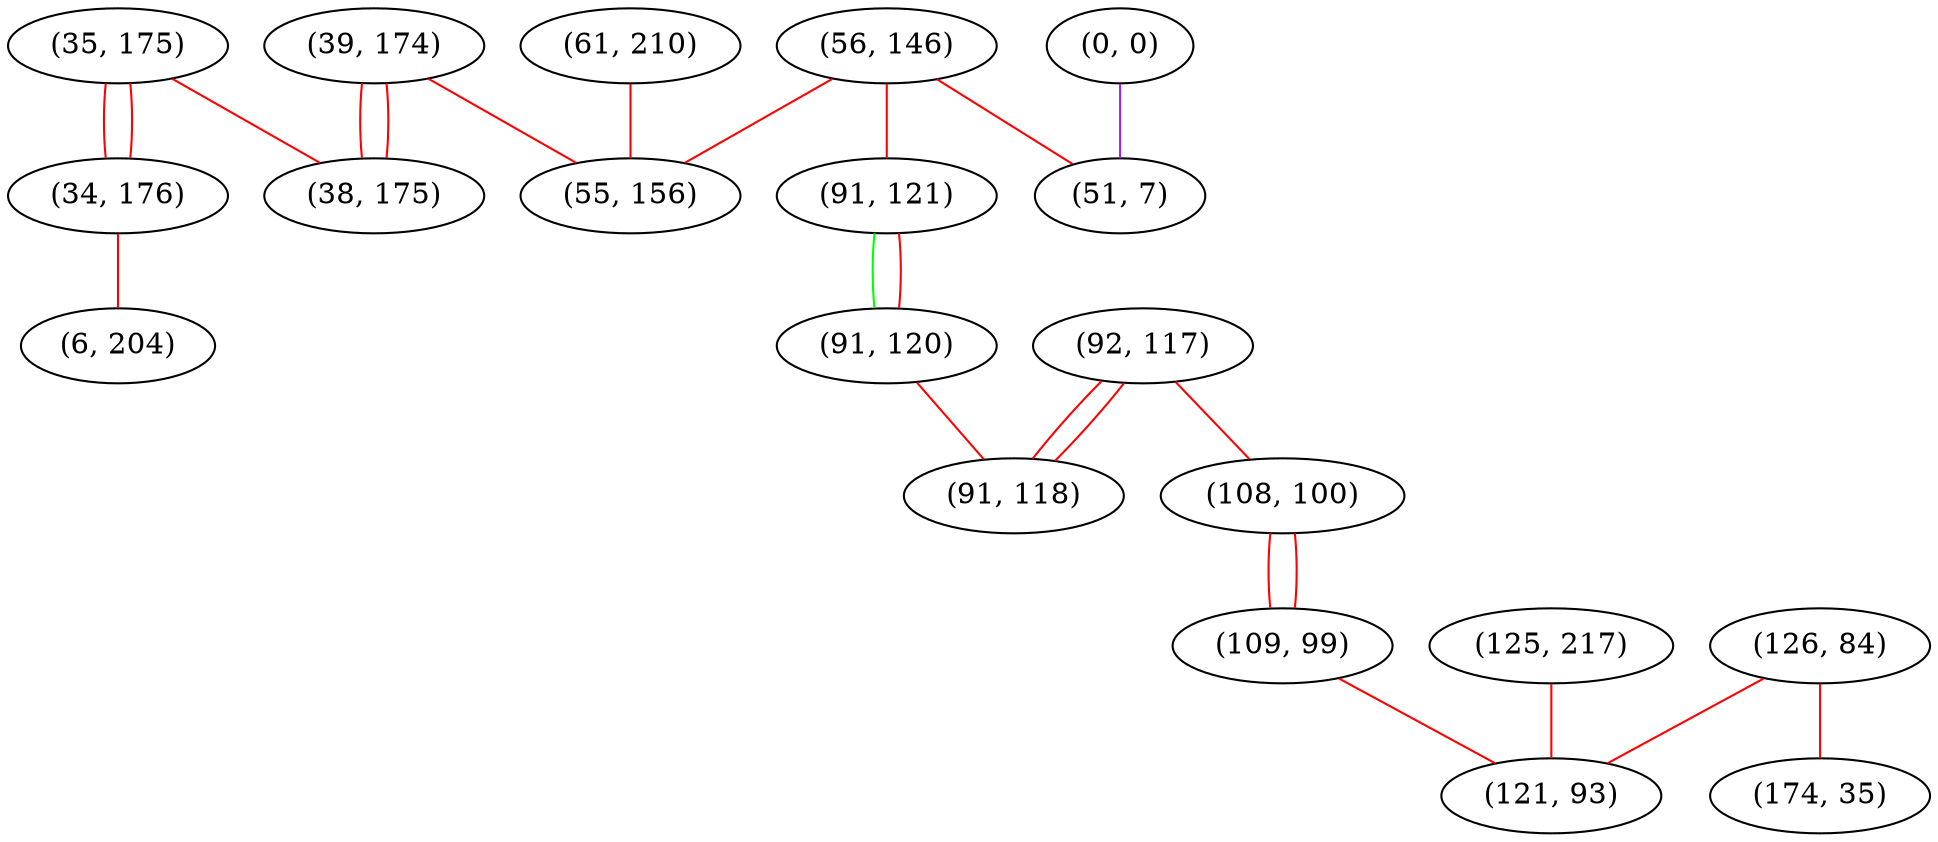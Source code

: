graph "" {
"(35, 175)";
"(39, 174)";
"(0, 0)";
"(61, 210)";
"(56, 146)";
"(34, 176)";
"(55, 156)";
"(51, 7)";
"(91, 121)";
"(126, 84)";
"(92, 117)";
"(91, 120)";
"(108, 100)";
"(109, 99)";
"(125, 217)";
"(174, 35)";
"(6, 204)";
"(38, 175)";
"(91, 118)";
"(121, 93)";
"(35, 175)" -- "(34, 176)"  [color=red, key=0, weight=1];
"(35, 175)" -- "(34, 176)"  [color=red, key=1, weight=1];
"(35, 175)" -- "(38, 175)"  [color=red, key=0, weight=1];
"(39, 174)" -- "(55, 156)"  [color=red, key=0, weight=1];
"(39, 174)" -- "(38, 175)"  [color=red, key=0, weight=1];
"(39, 174)" -- "(38, 175)"  [color=red, key=1, weight=1];
"(0, 0)" -- "(51, 7)"  [color=purple, key=0, weight=4];
"(61, 210)" -- "(55, 156)"  [color=red, key=0, weight=1];
"(56, 146)" -- "(55, 156)"  [color=red, key=0, weight=1];
"(56, 146)" -- "(51, 7)"  [color=red, key=0, weight=1];
"(56, 146)" -- "(91, 121)"  [color=red, key=0, weight=1];
"(34, 176)" -- "(6, 204)"  [color=red, key=0, weight=1];
"(91, 121)" -- "(91, 120)"  [color=green, key=0, weight=2];
"(91, 121)" -- "(91, 120)"  [color=red, key=1, weight=1];
"(126, 84)" -- "(174, 35)"  [color=red, key=0, weight=1];
"(126, 84)" -- "(121, 93)"  [color=red, key=0, weight=1];
"(92, 117)" -- "(108, 100)"  [color=red, key=0, weight=1];
"(92, 117)" -- "(91, 118)"  [color=red, key=0, weight=1];
"(92, 117)" -- "(91, 118)"  [color=red, key=1, weight=1];
"(91, 120)" -- "(91, 118)"  [color=red, key=0, weight=1];
"(108, 100)" -- "(109, 99)"  [color=red, key=0, weight=1];
"(108, 100)" -- "(109, 99)"  [color=red, key=1, weight=1];
"(109, 99)" -- "(121, 93)"  [color=red, key=0, weight=1];
"(125, 217)" -- "(121, 93)"  [color=red, key=0, weight=1];
}
